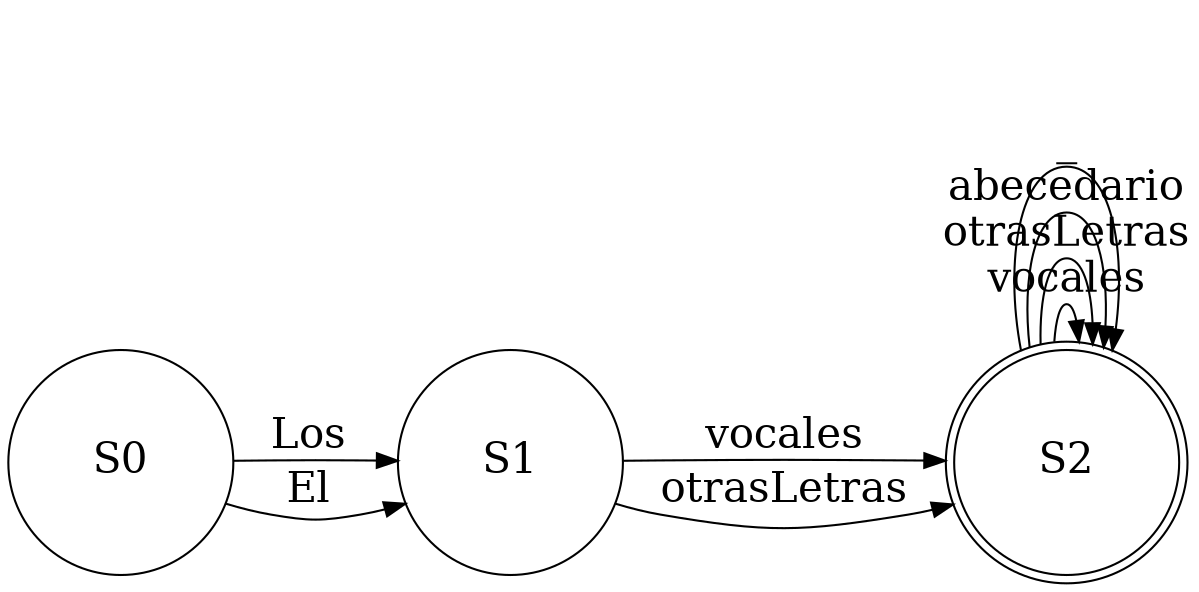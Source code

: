 digraph {
overlap = false;
splines = true;
rankdir = LR;
node [shape=circle, height=0.5, width=1.5, fontsize=20];
edge [fontsize=20];
graph[dpi=90];

"S0" [label="S0"];
"S1" [label="S1"];
"S2" [label="S2", peripheries=2];
"S0" -> "S1"[label="Los "];"S0" -> "S1"[label="El "];"S1" -> "S2"[label="vocales"];"S1" -> "S2"[label="otrasLetras"];"S2" -> "S2"[label="vocales"];"S2" -> "S2"[label="otrasLetras"];"S2" -> "S2"[label="abecedario"];"S2" -> "S2"[label="_"];}
